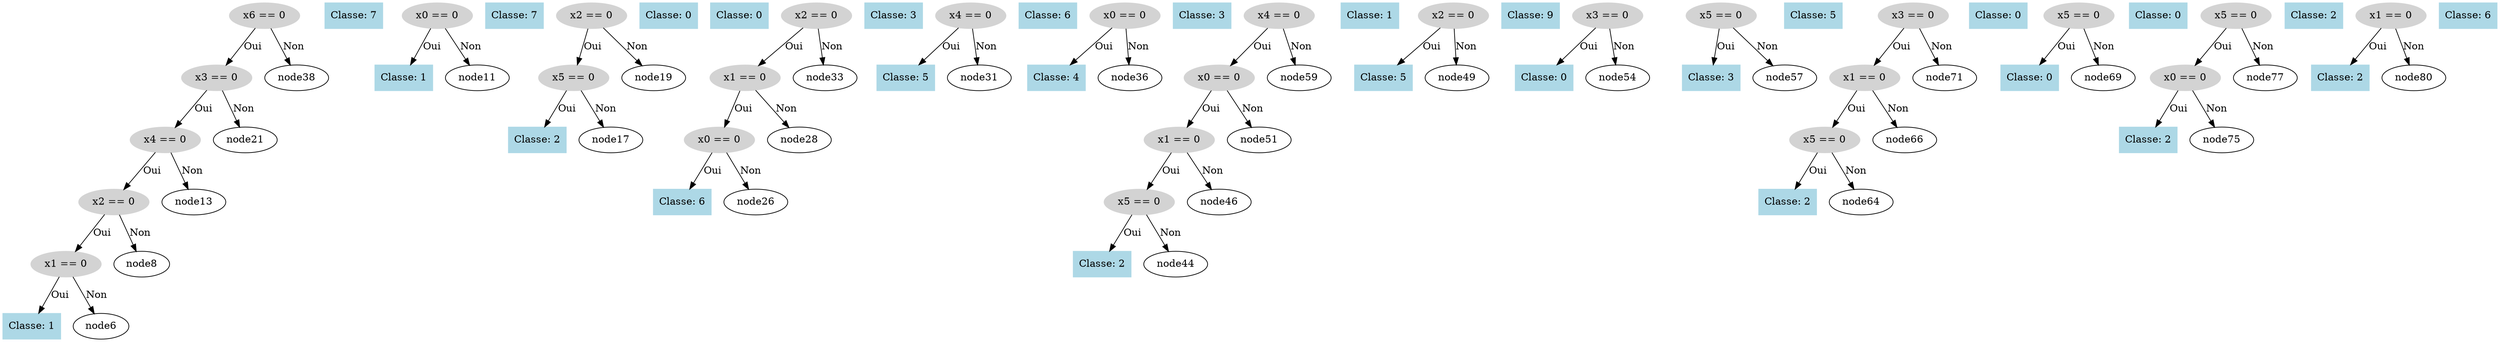 digraph DecisionTree {
  node0 [label="x6 == 0", shape=ellipse, style=filled, color=lightgray];
  node0 -> node1 [label="Oui"];
  node1 [label="x3 == 0", shape=ellipse, style=filled, color=lightgray];
  node1 -> node2 [label="Oui"];
  node2 [label="x4 == 0", shape=ellipse, style=filled, color=lightgray];
  node2 -> node3 [label="Oui"];
  node3 [label="x2 == 0", shape=ellipse, style=filled, color=lightgray];
  node3 -> node4 [label="Oui"];
  node4 [label="x1 == 0", shape=ellipse, style=filled, color=lightgray];
  node4 -> node5 [label="Oui"];
  node5 [label="Classe: 1", shape=box, style=filled, color=lightblue];
  node4 -> node6 [label="Non"];
  node7 [label="Classe: 7", shape=box, style=filled, color=lightblue];
  node3 -> node8 [label="Non"];
  node9 [label="x0 == 0", shape=ellipse, style=filled, color=lightgray];
  node9 -> node10 [label="Oui"];
  node10 [label="Classe: 1", shape=box, style=filled, color=lightblue];
  node9 -> node11 [label="Non"];
  node12 [label="Classe: 7", shape=box, style=filled, color=lightblue];
  node2 -> node13 [label="Non"];
  node14 [label="x2 == 0", shape=ellipse, style=filled, color=lightgray];
  node14 -> node15 [label="Oui"];
  node15 [label="x5 == 0", shape=ellipse, style=filled, color=lightgray];
  node15 -> node16 [label="Oui"];
  node16 [label="Classe: 2", shape=box, style=filled, color=lightblue];
  node15 -> node17 [label="Non"];
  node18 [label="Classe: 0", shape=box, style=filled, color=lightblue];
  node14 -> node19 [label="Non"];
  node20 [label="Classe: 0", shape=box, style=filled, color=lightblue];
  node1 -> node21 [label="Non"];
  node22 [label="x2 == 0", shape=ellipse, style=filled, color=lightgray];
  node22 -> node23 [label="Oui"];
  node23 [label="x1 == 0", shape=ellipse, style=filled, color=lightgray];
  node23 -> node24 [label="Oui"];
  node24 [label="x0 == 0", shape=ellipse, style=filled, color=lightgray];
  node24 -> node25 [label="Oui"];
  node25 [label="Classe: 6", shape=box, style=filled, color=lightblue];
  node24 -> node26 [label="Non"];
  node27 [label="Classe: 3", shape=box, style=filled, color=lightblue];
  node23 -> node28 [label="Non"];
  node29 [label="x4 == 0", shape=ellipse, style=filled, color=lightgray];
  node29 -> node30 [label="Oui"];
  node30 [label="Classe: 5", shape=box, style=filled, color=lightblue];
  node29 -> node31 [label="Non"];
  node32 [label="Classe: 6", shape=box, style=filled, color=lightblue];
  node22 -> node33 [label="Non"];
  node34 [label="x0 == 0", shape=ellipse, style=filled, color=lightgray];
  node34 -> node35 [label="Oui"];
  node35 [label="Classe: 4", shape=box, style=filled, color=lightblue];
  node34 -> node36 [label="Non"];
  node37 [label="Classe: 3", shape=box, style=filled, color=lightblue];
  node0 -> node38 [label="Non"];
  node39 [label="x4 == 0", shape=ellipse, style=filled, color=lightgray];
  node39 -> node40 [label="Oui"];
  node40 [label="x0 == 0", shape=ellipse, style=filled, color=lightgray];
  node40 -> node41 [label="Oui"];
  node41 [label="x1 == 0", shape=ellipse, style=filled, color=lightgray];
  node41 -> node42 [label="Oui"];
  node42 [label="x5 == 0", shape=ellipse, style=filled, color=lightgray];
  node42 -> node43 [label="Oui"];
  node43 [label="Classe: 2", shape=box, style=filled, color=lightblue];
  node42 -> node44 [label="Non"];
  node45 [label="Classe: 1", shape=box, style=filled, color=lightblue];
  node41 -> node46 [label="Non"];
  node47 [label="x2 == 0", shape=ellipse, style=filled, color=lightgray];
  node47 -> node48 [label="Oui"];
  node48 [label="Classe: 5", shape=box, style=filled, color=lightblue];
  node47 -> node49 [label="Non"];
  node50 [label="Classe: 9", shape=box, style=filled, color=lightblue];
  node40 -> node51 [label="Non"];
  node52 [label="x3 == 0", shape=ellipse, style=filled, color=lightgray];
  node52 -> node53 [label="Oui"];
  node53 [label="Classe: 0", shape=box, style=filled, color=lightblue];
  node52 -> node54 [label="Non"];
  node55 [label="x5 == 0", shape=ellipse, style=filled, color=lightgray];
  node55 -> node56 [label="Oui"];
  node56 [label="Classe: 3", shape=box, style=filled, color=lightblue];
  node55 -> node57 [label="Non"];
  node58 [label="Classe: 5", shape=box, style=filled, color=lightblue];
  node39 -> node59 [label="Non"];
  node60 [label="x3 == 0", shape=ellipse, style=filled, color=lightgray];
  node60 -> node61 [label="Oui"];
  node61 [label="x1 == 0", shape=ellipse, style=filled, color=lightgray];
  node61 -> node62 [label="Oui"];
  node62 [label="x5 == 0", shape=ellipse, style=filled, color=lightgray];
  node62 -> node63 [label="Oui"];
  node63 [label="Classe: 2", shape=box, style=filled, color=lightblue];
  node62 -> node64 [label="Non"];
  node65 [label="Classe: 0", shape=box, style=filled, color=lightblue];
  node61 -> node66 [label="Non"];
  node67 [label="x5 == 0", shape=ellipse, style=filled, color=lightgray];
  node67 -> node68 [label="Oui"];
  node68 [label="Classe: 0", shape=box, style=filled, color=lightblue];
  node67 -> node69 [label="Non"];
  node70 [label="Classe: 0", shape=box, style=filled, color=lightblue];
  node60 -> node71 [label="Non"];
  node72 [label="x5 == 0", shape=ellipse, style=filled, color=lightgray];
  node72 -> node73 [label="Oui"];
  node73 [label="x0 == 0", shape=ellipse, style=filled, color=lightgray];
  node73 -> node74 [label="Oui"];
  node74 [label="Classe: 2", shape=box, style=filled, color=lightblue];
  node73 -> node75 [label="Non"];
  node76 [label="Classe: 2", shape=box, style=filled, color=lightblue];
  node72 -> node77 [label="Non"];
  node78 [label="x1 == 0", shape=ellipse, style=filled, color=lightgray];
  node78 -> node79 [label="Oui"];
  node79 [label="Classe: 2", shape=box, style=filled, color=lightblue];
  node78 -> node80 [label="Non"];
  node81 [label="Classe: 6", shape=box, style=filled, color=lightblue];
}
